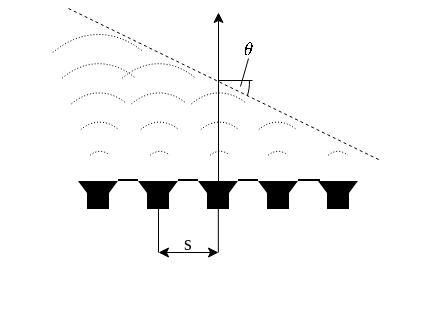 <mxfile version="18.1.3" type="device"><diagram id="jg1-A4N6G6enrbhckPsy" name="Page-1"><mxGraphModel dx="228" dy="132" grid="1" gridSize="10" guides="1" tooltips="1" connect="1" arrows="1" fold="1" page="1" pageScale="1" pageWidth="850" pageHeight="1100" math="1" shadow="0"><root><mxCell id="0"/><mxCell id="1" parent="0"/><mxCell id="7oLpw7WFOi-pu63skHjt-1" value="" style="endArrow=none;html=1;rounded=0;" parent="1" edge="1"><mxGeometry width="50" height="50" relative="1" as="geometry"><mxPoint x="463" y="204" as="sourcePoint"/><mxPoint x="453" y="204" as="targetPoint"/></mxGeometry></mxCell><mxCell id="7oLpw7WFOi-pu63skHjt-2" value="" style="endArrow=none;html=1;rounded=0;" parent="1" edge="1"><mxGeometry width="50" height="50" relative="1" as="geometry"><mxPoint x="433" y="204" as="sourcePoint"/><mxPoint x="423" y="204" as="targetPoint"/></mxGeometry></mxCell><mxCell id="7oLpw7WFOi-pu63skHjt-7" value="" style="group;fillColor=none;rotation=-90;" parent="1" vertex="1" connectable="0"><mxGeometry x="436" y="198" width="14" height="25" as="geometry"/></mxCell><mxCell id="7oLpw7WFOi-pu63skHjt-5" value="" style="rounded=0;whiteSpace=wrap;html=1;fillColor=#000000;rotation=-90;" parent="7oLpw7WFOi-pu63skHjt-7" vertex="1"><mxGeometry x="2" y="10" width="10" height="10" as="geometry"/></mxCell><mxCell id="7oLpw7WFOi-pu63skHjt-6" value="" style="triangle;whiteSpace=wrap;html=1;rotation=-270;fillColor=#000000;" parent="7oLpw7WFOi-pu63skHjt-7" vertex="1"><mxGeometry x="1" y="4" width="12" height="18" as="geometry"/></mxCell><mxCell id="7oLpw7WFOi-pu63skHjt-9" value="" style="group;fillColor=none;rotation=-90;" parent="1" vertex="1" connectable="0"><mxGeometry x="406" y="198" width="14" height="25" as="geometry"/></mxCell><mxCell id="7oLpw7WFOi-pu63skHjt-10" value="" style="rounded=0;whiteSpace=wrap;html=1;fillColor=#000000;rotation=-90;" parent="7oLpw7WFOi-pu63skHjt-9" vertex="1"><mxGeometry x="2" y="10" width="10" height="10" as="geometry"/></mxCell><mxCell id="7oLpw7WFOi-pu63skHjt-11" value="" style="triangle;whiteSpace=wrap;html=1;rotation=-270;fillColor=#000000;" parent="7oLpw7WFOi-pu63skHjt-9" vertex="1"><mxGeometry x="1" y="4" width="12" height="18" as="geometry"/></mxCell><mxCell id="7oLpw7WFOi-pu63skHjt-12" value="" style="endArrow=none;html=1;rounded=0;" parent="1" edge="1"><mxGeometry width="50" height="50" relative="1" as="geometry"><mxPoint x="403" y="204" as="sourcePoint"/><mxPoint x="393" y="204" as="targetPoint"/></mxGeometry></mxCell><mxCell id="7oLpw7WFOi-pu63skHjt-13" value="" style="group;fillColor=none;rotation=-90;" parent="1" vertex="1" connectable="0"><mxGeometry x="466" y="198" width="14" height="25" as="geometry"/></mxCell><mxCell id="7oLpw7WFOi-pu63skHjt-14" value="" style="rounded=0;whiteSpace=wrap;html=1;fillColor=#000000;rotation=-90;" parent="7oLpw7WFOi-pu63skHjt-13" vertex="1"><mxGeometry x="2" y="10" width="10" height="10" as="geometry"/></mxCell><mxCell id="7oLpw7WFOi-pu63skHjt-15" value="" style="triangle;whiteSpace=wrap;html=1;rotation=-270;fillColor=#000000;" parent="7oLpw7WFOi-pu63skHjt-13" vertex="1"><mxGeometry x="1" y="4" width="12" height="18" as="geometry"/></mxCell><mxCell id="7oLpw7WFOi-pu63skHjt-16" value="" style="endArrow=none;html=1;rounded=0;" parent="1" edge="1"><mxGeometry width="50" height="50" relative="1" as="geometry"><mxPoint x="493" y="204" as="sourcePoint"/><mxPoint x="483" y="204" as="targetPoint"/><Array as="points"><mxPoint x="494" y="204"/></Array></mxGeometry></mxCell><mxCell id="b7B_fwGBII_m7T3D0SxC-3" value="" style="group;fillColor=none;rotation=-90;" vertex="1" connectable="0" parent="1"><mxGeometry x="376" y="198" width="14" height="25" as="geometry"/></mxCell><mxCell id="b7B_fwGBII_m7T3D0SxC-4" value="" style="rounded=0;whiteSpace=wrap;html=1;fillColor=#000000;rotation=-90;" vertex="1" parent="b7B_fwGBII_m7T3D0SxC-3"><mxGeometry x="2" y="10" width="10" height="10" as="geometry"/></mxCell><mxCell id="b7B_fwGBII_m7T3D0SxC-5" value="" style="triangle;whiteSpace=wrap;html=1;rotation=-270;fillColor=#000000;" vertex="1" parent="b7B_fwGBII_m7T3D0SxC-3"><mxGeometry x="1" y="4" width="12" height="18" as="geometry"/></mxCell><mxCell id="b7B_fwGBII_m7T3D0SxC-6" value="" style="group;fillColor=none;rotation=-90;" vertex="1" connectable="0" parent="1"><mxGeometry x="496" y="198" width="14" height="25" as="geometry"/></mxCell><mxCell id="b7B_fwGBII_m7T3D0SxC-7" value="" style="rounded=0;whiteSpace=wrap;html=1;fillColor=#000000;rotation=-90;" vertex="1" parent="b7B_fwGBII_m7T3D0SxC-6"><mxGeometry x="2" y="10" width="10" height="10" as="geometry"/></mxCell><mxCell id="b7B_fwGBII_m7T3D0SxC-8" value="" style="triangle;whiteSpace=wrap;html=1;rotation=-270;fillColor=#000000;" vertex="1" parent="b7B_fwGBII_m7T3D0SxC-6"><mxGeometry x="1" y="4" width="12" height="18" as="geometry"/></mxCell><mxCell id="b7B_fwGBII_m7T3D0SxC-9" value="" style="endArrow=none;html=1;rounded=0;entryX=0;entryY=0.5;entryDx=0;entryDy=0;strokeWidth=0.5;" edge="1" parent="1" target="7oLpw7WFOi-pu63skHjt-10"><mxGeometry width="50" height="50" relative="1" as="geometry"><mxPoint x="413" y="240" as="sourcePoint"/><mxPoint x="410" y="230" as="targetPoint"/></mxGeometry></mxCell><mxCell id="b7B_fwGBII_m7T3D0SxC-10" value="" style="endArrow=none;html=1;rounded=0;entryX=0;entryY=0.5;entryDx=0;entryDy=0;strokeWidth=0.5;" edge="1" parent="1"><mxGeometry width="50" height="50" relative="1" as="geometry"><mxPoint x="442.92" y="240" as="sourcePoint"/><mxPoint x="442.92" y="218.0" as="targetPoint"/></mxGeometry></mxCell><mxCell id="b7B_fwGBII_m7T3D0SxC-11" value="" style="endArrow=classic;startArrow=classic;html=1;rounded=0;strokeWidth=0.5;startSize=4;endSize=4;" edge="1" parent="1"><mxGeometry width="50" height="50" relative="1" as="geometry"><mxPoint x="413" y="240" as="sourcePoint"/><mxPoint x="443" y="240" as="targetPoint"/></mxGeometry></mxCell><mxCell id="b7B_fwGBII_m7T3D0SxC-12" value="s" style="text;html=1;strokeColor=none;fillColor=none;align=center;verticalAlign=middle;whiteSpace=wrap;rounded=0;fontSize=10;fontFamily=CMU Serif Roman;" vertex="1" parent="1"><mxGeometry x="418" y="230" width="20" height="10" as="geometry"/></mxCell><mxCell id="b7B_fwGBII_m7T3D0SxC-57" value="" style="group" vertex="1" connectable="0" parent="1"><mxGeometry x="335" y="131" width="96" height="149" as="geometry"/></mxCell><mxCell id="b7B_fwGBII_m7T3D0SxC-15" value="" style="verticalLabelPosition=bottom;verticalAlign=top;html=1;shape=mxgraph.basic.arc;startAngle=0.921;endAngle=0.077;fontFamily=CMU Serif Roman;fontSize=10;gradientColor=none;dashed=1;strokeWidth=0.5;dashPattern=1 2;" vertex="1" parent="b7B_fwGBII_m7T3D0SxC-57"><mxGeometry width="96" height="149" as="geometry"/></mxCell><mxCell id="b7B_fwGBII_m7T3D0SxC-16" value="" style="verticalLabelPosition=bottom;verticalAlign=top;html=1;shape=mxgraph.basic.arc;startAngle=0.921;endAngle=0.077;fontFamily=CMU Serif Roman;fontSize=10;gradientColor=none;dashed=1;dashPattern=1 2;strokeWidth=0.5;" vertex="1" parent="b7B_fwGBII_m7T3D0SxC-57"><mxGeometry x="9.6" y="14.608" width="77.174" height="119.784" as="geometry"/></mxCell><mxCell id="b7B_fwGBII_m7T3D0SxC-17" value="" style="verticalLabelPosition=bottom;verticalAlign=top;html=1;shape=mxgraph.basic.arc;startAngle=0.921;endAngle=0.077;fontFamily=CMU Serif Roman;fontSize=10;gradientColor=none;dashed=1;dashPattern=1 2;strokeWidth=0.5;" vertex="1" parent="b7B_fwGBII_m7T3D0SxC-57"><mxGeometry x="19.2" y="29.216" width="58.349" height="90.569" as="geometry"/></mxCell><mxCell id="b7B_fwGBII_m7T3D0SxC-18" value="" style="verticalLabelPosition=bottom;verticalAlign=top;html=1;shape=mxgraph.basic.arc;startAngle=0.921;endAngle=0.077;fontFamily=CMU Serif Roman;fontSize=10;gradientColor=none;dashed=1;dashPattern=1 2;strokeWidth=0.5;" vertex="1" parent="b7B_fwGBII_m7T3D0SxC-57"><mxGeometry x="28.8" y="43.824" width="39.523" height="61.353" as="geometry"/></mxCell><mxCell id="b7B_fwGBII_m7T3D0SxC-19" value="" style="verticalLabelPosition=bottom;verticalAlign=top;html=1;shape=mxgraph.basic.arc;startAngle=0.921;endAngle=0.077;fontFamily=CMU Serif Roman;fontSize=10;gradientColor=none;dashed=1;dashPattern=1 2;strokeWidth=0.5;" vertex="1" parent="b7B_fwGBII_m7T3D0SxC-57"><mxGeometry x="38.4" y="58.431" width="20.707" height="32.137" as="geometry"/></mxCell><mxCell id="b7B_fwGBII_m7T3D0SxC-58" value="" style="group" vertex="1" connectable="0" parent="1"><mxGeometry x="365" y="131" width="96" height="149" as="geometry"/></mxCell><mxCell id="b7B_fwGBII_m7T3D0SxC-60" value="" style="verticalLabelPosition=bottom;verticalAlign=top;html=1;shape=mxgraph.basic.arc;startAngle=0.921;endAngle=0.077;fontFamily=CMU Serif Roman;fontSize=10;gradientColor=none;dashed=1;dashPattern=1 2;strokeWidth=0.5;" vertex="1" parent="b7B_fwGBII_m7T3D0SxC-58"><mxGeometry x="9.6" y="14.608" width="77.174" height="119.784" as="geometry"/></mxCell><mxCell id="b7B_fwGBII_m7T3D0SxC-61" value="" style="verticalLabelPosition=bottom;verticalAlign=top;html=1;shape=mxgraph.basic.arc;startAngle=0.921;endAngle=0.077;fontFamily=CMU Serif Roman;fontSize=10;gradientColor=none;dashed=1;dashPattern=1 2;strokeWidth=0.5;" vertex="1" parent="b7B_fwGBII_m7T3D0SxC-58"><mxGeometry x="19.2" y="29.216" width="58.349" height="90.569" as="geometry"/></mxCell><mxCell id="b7B_fwGBII_m7T3D0SxC-62" value="" style="verticalLabelPosition=bottom;verticalAlign=top;html=1;shape=mxgraph.basic.arc;startAngle=0.921;endAngle=0.077;fontFamily=CMU Serif Roman;fontSize=10;gradientColor=none;dashed=1;dashPattern=1 2;strokeWidth=0.5;" vertex="1" parent="b7B_fwGBII_m7T3D0SxC-58"><mxGeometry x="28.8" y="43.824" width="39.523" height="61.353" as="geometry"/></mxCell><mxCell id="b7B_fwGBII_m7T3D0SxC-63" value="" style="verticalLabelPosition=bottom;verticalAlign=top;html=1;shape=mxgraph.basic.arc;startAngle=0.921;endAngle=0.077;fontFamily=CMU Serif Roman;fontSize=10;gradientColor=none;dashed=1;dashPattern=1 2;strokeWidth=0.5;" vertex="1" parent="b7B_fwGBII_m7T3D0SxC-58"><mxGeometry x="38.4" y="58.431" width="20.707" height="32.137" as="geometry"/></mxCell><mxCell id="b7B_fwGBII_m7T3D0SxC-64" value="" style="group" vertex="1" connectable="0" parent="1"><mxGeometry x="395" y="131" width="96" height="149" as="geometry"/></mxCell><mxCell id="b7B_fwGBII_m7T3D0SxC-66" value="" style="verticalLabelPosition=bottom;verticalAlign=top;html=1;shape=mxgraph.basic.arc;startAngle=0.921;endAngle=0.077;fontFamily=CMU Serif Roman;fontSize=10;gradientColor=none;dashed=1;dashPattern=1 2;strokeWidth=0.5;" vertex="1" parent="b7B_fwGBII_m7T3D0SxC-64"><mxGeometry x="19.2" y="29.216" width="58.349" height="90.569" as="geometry"/></mxCell><mxCell id="b7B_fwGBII_m7T3D0SxC-67" value="" style="verticalLabelPosition=bottom;verticalAlign=top;html=1;shape=mxgraph.basic.arc;startAngle=0.921;endAngle=0.077;fontFamily=CMU Serif Roman;fontSize=10;gradientColor=none;dashed=1;dashPattern=1 2;strokeWidth=0.5;" vertex="1" parent="b7B_fwGBII_m7T3D0SxC-64"><mxGeometry x="28.8" y="43.824" width="39.523" height="61.353" as="geometry"/></mxCell><mxCell id="b7B_fwGBII_m7T3D0SxC-68" value="" style="verticalLabelPosition=bottom;verticalAlign=top;html=1;shape=mxgraph.basic.arc;startAngle=0.921;endAngle=0.077;fontFamily=CMU Serif Roman;fontSize=10;gradientColor=none;dashed=1;dashPattern=1 2;strokeWidth=0.5;" vertex="1" parent="b7B_fwGBII_m7T3D0SxC-64"><mxGeometry x="38.4" y="58.431" width="20.707" height="32.137" as="geometry"/></mxCell><mxCell id="b7B_fwGBII_m7T3D0SxC-69" value="" style="group" vertex="1" connectable="0" parent="1"><mxGeometry x="424" y="131" width="96" height="149" as="geometry"/></mxCell><mxCell id="b7B_fwGBII_m7T3D0SxC-71" value="" style="verticalLabelPosition=bottom;verticalAlign=top;html=1;shape=mxgraph.basic.arc;startAngle=0.921;endAngle=0.077;fontFamily=CMU Serif Roman;fontSize=10;gradientColor=none;dashed=1;dashPattern=1 2;strokeWidth=0.5;" vertex="1" parent="b7B_fwGBII_m7T3D0SxC-69"><mxGeometry x="28.8" y="43.824" width="39.523" height="61.353" as="geometry"/></mxCell><mxCell id="b7B_fwGBII_m7T3D0SxC-72" value="" style="verticalLabelPosition=bottom;verticalAlign=top;html=1;shape=mxgraph.basic.arc;startAngle=0.921;endAngle=0.077;fontFamily=CMU Serif Roman;fontSize=10;gradientColor=none;dashed=1;dashPattern=1 2;strokeWidth=0.5;" vertex="1" parent="b7B_fwGBII_m7T3D0SxC-69"><mxGeometry x="38.4" y="58.431" width="20.707" height="32.137" as="geometry"/></mxCell><mxCell id="b7B_fwGBII_m7T3D0SxC-73" value="" style="group" vertex="1" connectable="0" parent="1"><mxGeometry x="454" y="131" width="96" height="149" as="geometry"/></mxCell><mxCell id="b7B_fwGBII_m7T3D0SxC-75" value="" style="verticalLabelPosition=bottom;verticalAlign=top;html=1;shape=mxgraph.basic.arc;startAngle=0.921;endAngle=0.077;fontFamily=CMU Serif Roman;fontSize=10;gradientColor=none;dashed=1;dashPattern=1 2;strokeWidth=0.5;" vertex="1" parent="b7B_fwGBII_m7T3D0SxC-73"><mxGeometry x="38.4" y="58.431" width="20.707" height="32.137" as="geometry"/></mxCell><mxCell id="b7B_fwGBII_m7T3D0SxC-77" value="" style="endArrow=classic;html=1;rounded=0;fontFamily=CMU Serif Roman;fontSize=10;startSize=4;endSize=4;sourcePerimeterSpacing=0;strokeWidth=0.5;exitX=0;exitY=0.5;exitDx=0;exitDy=0;" edge="1" parent="b7B_fwGBII_m7T3D0SxC-73" source="7oLpw7WFOi-pu63skHjt-6"><mxGeometry width="50" height="50" relative="1" as="geometry"><mxPoint x="26" y="49" as="sourcePoint"/><mxPoint x="-11" y="-11" as="targetPoint"/></mxGeometry></mxCell><mxCell id="b7B_fwGBII_m7T3D0SxC-80" value="" style="endArrow=none;html=1;rounded=0;fontFamily=CMU Serif Roman;fontSize=10;startSize=4;endSize=4;sourcePerimeterSpacing=0;strokeWidth=0.5;" edge="1" parent="b7B_fwGBII_m7T3D0SxC-73"><mxGeometry width="50" height="50" relative="1" as="geometry"><mxPoint x="-11" y="23" as="sourcePoint"/><mxPoint x="6" y="23" as="targetPoint"/></mxGeometry></mxCell><mxCell id="b7B_fwGBII_m7T3D0SxC-81" value="" style="verticalLabelPosition=bottom;verticalAlign=top;html=1;shape=mxgraph.basic.arc;startAngle=0.994;endAngle=0.033;fontFamily=CMU Serif Roman;fontSize=10;gradientColor=none;strokeWidth=0.5;rotation=90;" vertex="1" parent="b7B_fwGBII_m7T3D0SxC-73"><mxGeometry x="-77.13" y="-25.51" width="64" height="99.21" as="geometry"/></mxCell><mxCell id="b7B_fwGBII_m7T3D0SxC-83" value="" style="endArrow=none;html=1;rounded=0;fontFamily=CMU Serif Roman;fontSize=10;startSize=4;endSize=4;sourcePerimeterSpacing=0;strokeWidth=0.5;" edge="1" parent="b7B_fwGBII_m7T3D0SxC-73"><mxGeometry width="50" height="50" relative="1" as="geometry"><mxPoint y="26" as="sourcePoint"/><mxPoint x="4" y="12" as="targetPoint"/></mxGeometry></mxCell><mxCell id="b7B_fwGBII_m7T3D0SxC-76" value="" style="endArrow=none;dashed=1;html=1;rounded=0;fontFamily=CMU Serif Roman;fontSize=10;startSize=4;endSize=4;sourcePerimeterSpacing=0;strokeWidth=0.5;" edge="1" parent="1"><mxGeometry width="50" height="50" relative="1" as="geometry"><mxPoint x="368" y="118" as="sourcePoint"/><mxPoint x="524" y="194" as="targetPoint"/></mxGeometry></mxCell><mxCell id="b7B_fwGBII_m7T3D0SxC-86" value="$$\theta$$" style="text;html=1;align=center;verticalAlign=middle;resizable=0;points=[];autosize=1;strokeColor=none;fillColor=none;fontSize=9;fontFamily=CMU Serif Roman;" vertex="1" parent="1"><mxGeometry x="433" y="128" width="50" height="20" as="geometry"/></mxCell></root></mxGraphModel></diagram></mxfile>